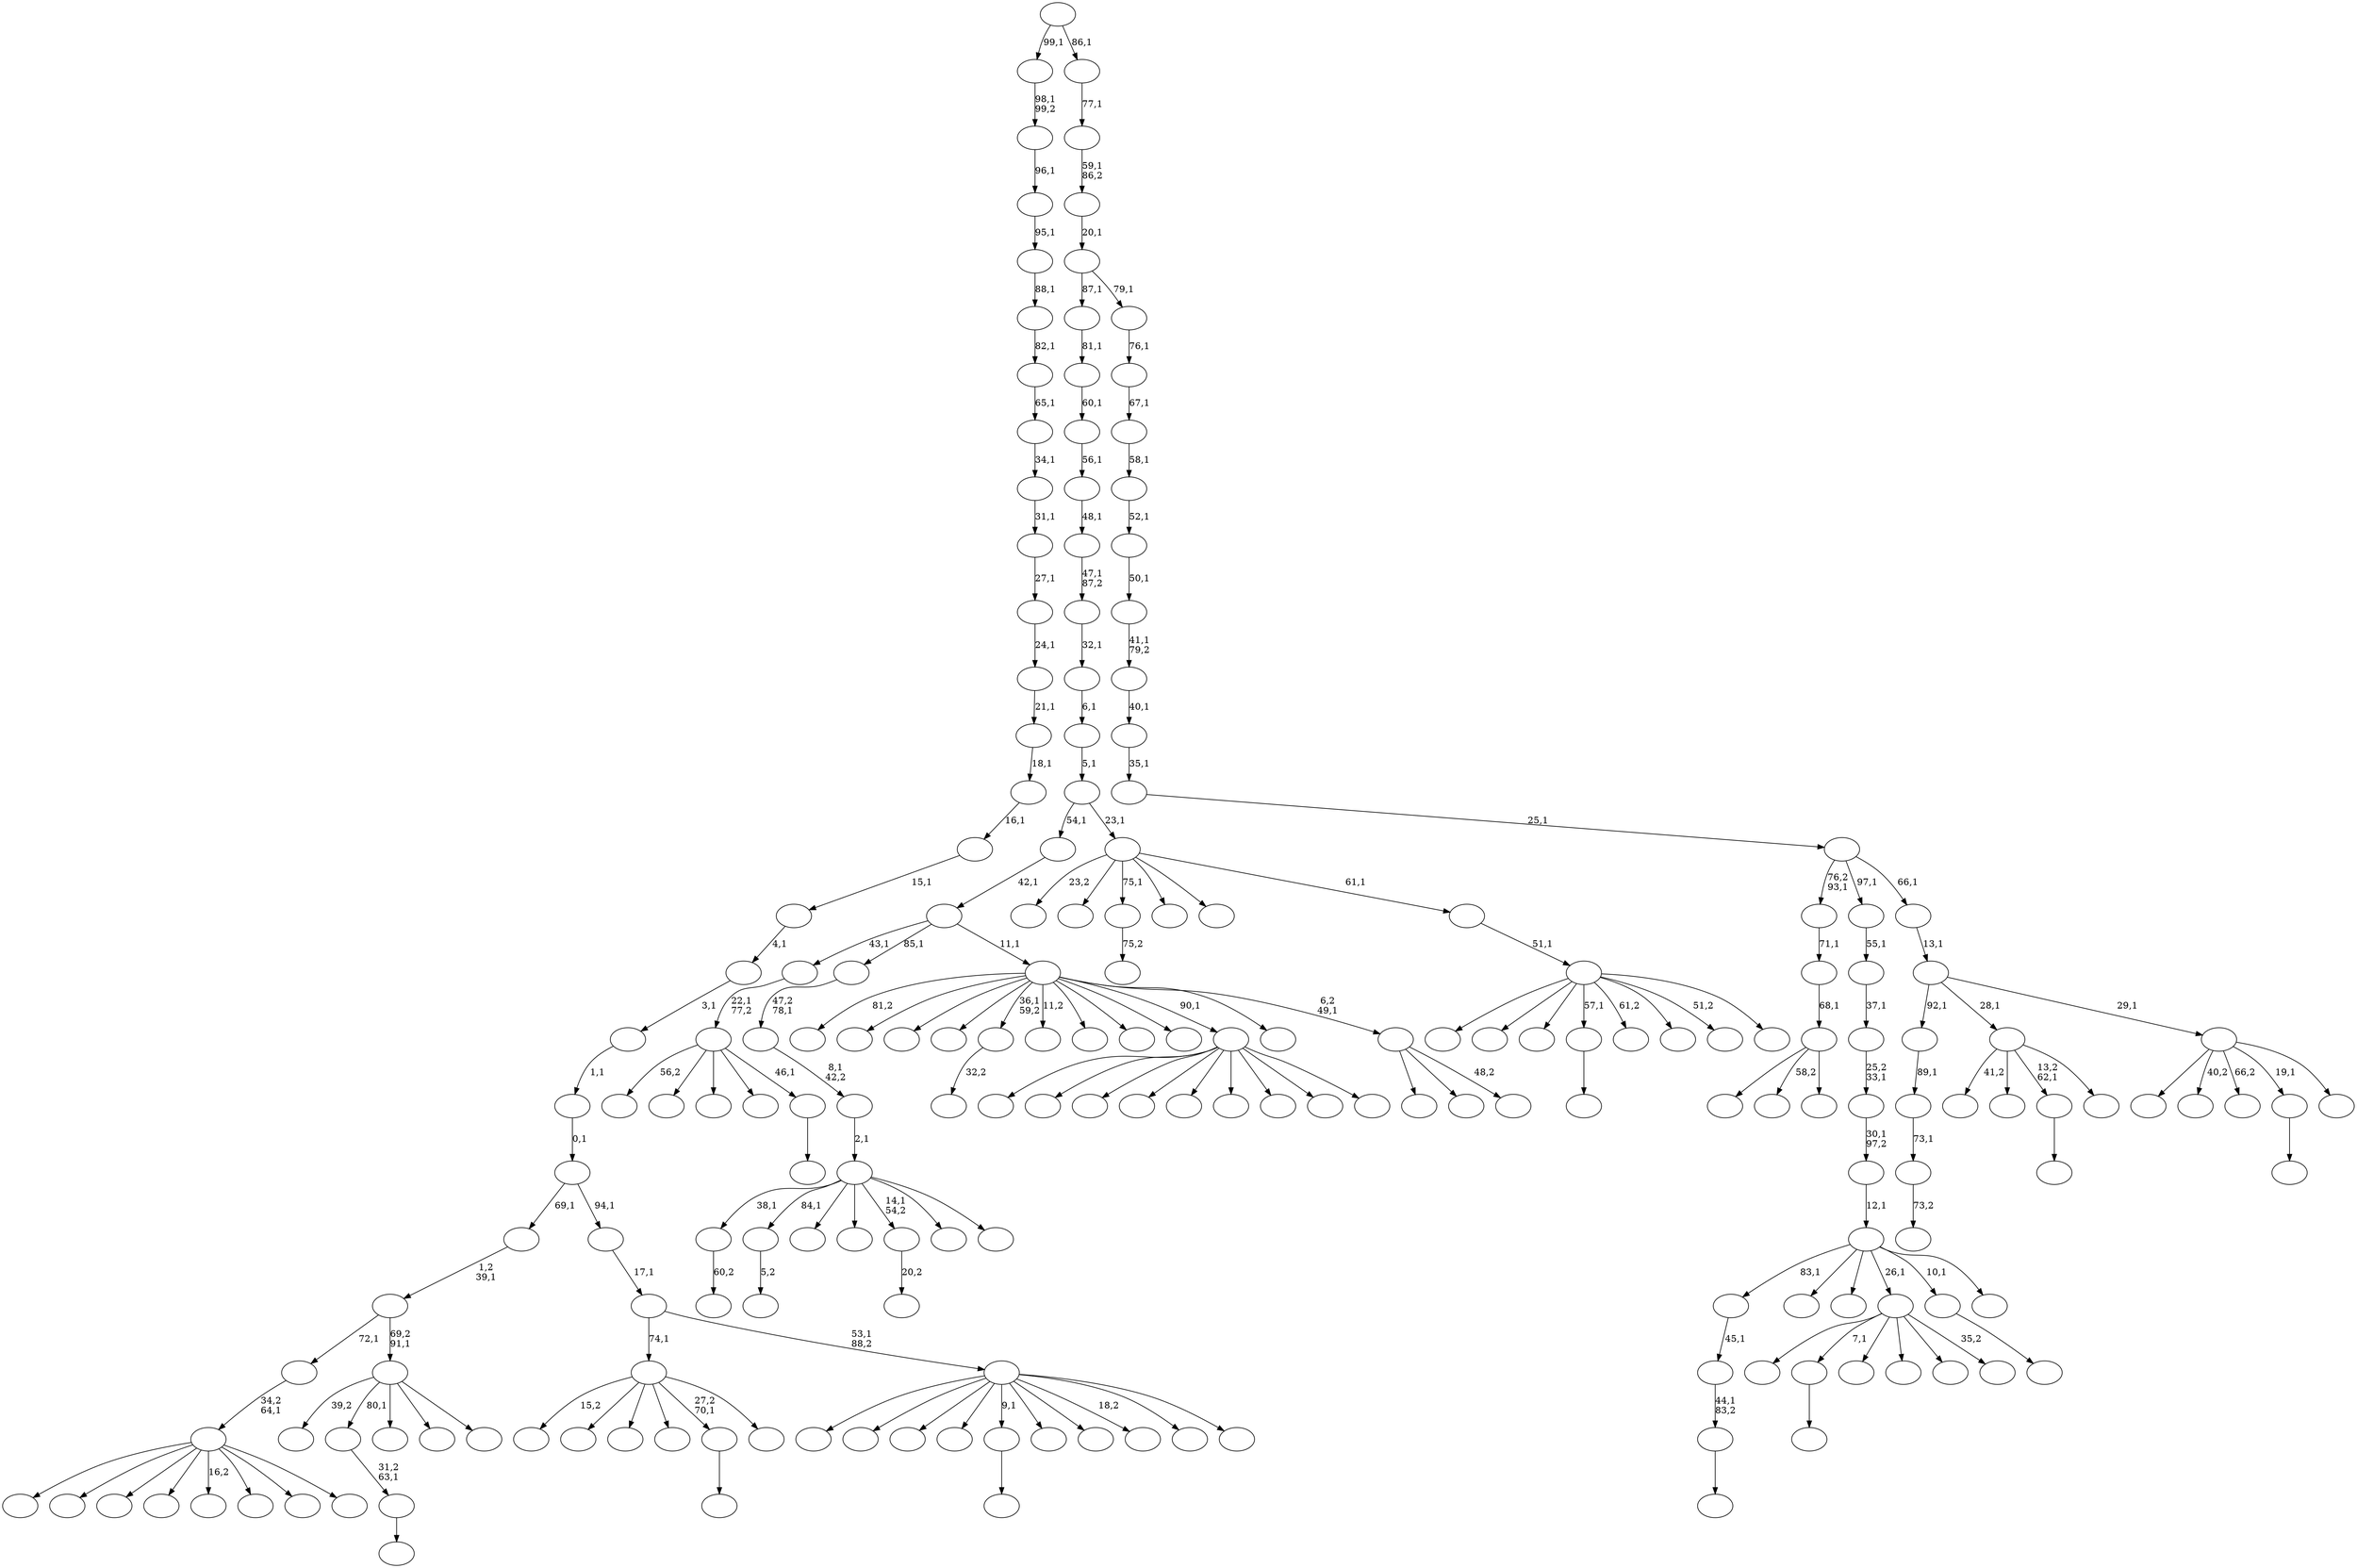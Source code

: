 digraph T {
	200 [label=""]
	199 [label=""]
	198 [label=""]
	197 [label=""]
	196 [label=""]
	195 [label=""]
	194 [label=""]
	193 [label=""]
	192 [label=""]
	191 [label=""]
	190 [label=""]
	189 [label=""]
	188 [label=""]
	187 [label=""]
	186 [label=""]
	185 [label=""]
	184 [label=""]
	183 [label=""]
	182 [label=""]
	181 [label=""]
	180 [label=""]
	179 [label=""]
	178 [label=""]
	177 [label=""]
	176 [label=""]
	175 [label=""]
	174 [label=""]
	173 [label=""]
	172 [label=""]
	171 [label=""]
	170 [label=""]
	169 [label=""]
	168 [label=""]
	167 [label=""]
	166 [label=""]
	165 [label=""]
	164 [label=""]
	163 [label=""]
	162 [label=""]
	161 [label=""]
	160 [label=""]
	159 [label=""]
	158 [label=""]
	157 [label=""]
	156 [label=""]
	155 [label=""]
	154 [label=""]
	153 [label=""]
	152 [label=""]
	151 [label=""]
	150 [label=""]
	149 [label=""]
	148 [label=""]
	147 [label=""]
	146 [label=""]
	145 [label=""]
	144 [label=""]
	143 [label=""]
	142 [label=""]
	141 [label=""]
	140 [label=""]
	139 [label=""]
	138 [label=""]
	137 [label=""]
	136 [label=""]
	135 [label=""]
	134 [label=""]
	133 [label=""]
	132 [label=""]
	131 [label=""]
	130 [label=""]
	129 [label=""]
	128 [label=""]
	127 [label=""]
	126 [label=""]
	125 [label=""]
	124 [label=""]
	123 [label=""]
	122 [label=""]
	121 [label=""]
	120 [label=""]
	119 [label=""]
	118 [label=""]
	117 [label=""]
	116 [label=""]
	115 [label=""]
	114 [label=""]
	113 [label=""]
	112 [label=""]
	111 [label=""]
	110 [label=""]
	109 [label=""]
	108 [label=""]
	107 [label=""]
	106 [label=""]
	105 [label=""]
	104 [label=""]
	103 [label=""]
	102 [label=""]
	101 [label=""]
	100 [label=""]
	99 [label=""]
	98 [label=""]
	97 [label=""]
	96 [label=""]
	95 [label=""]
	94 [label=""]
	93 [label=""]
	92 [label=""]
	91 [label=""]
	90 [label=""]
	89 [label=""]
	88 [label=""]
	87 [label=""]
	86 [label=""]
	85 [label=""]
	84 [label=""]
	83 [label=""]
	82 [label=""]
	81 [label=""]
	80 [label=""]
	79 [label=""]
	78 [label=""]
	77 [label=""]
	76 [label=""]
	75 [label=""]
	74 [label=""]
	73 [label=""]
	72 [label=""]
	71 [label=""]
	70 [label=""]
	69 [label=""]
	68 [label=""]
	67 [label=""]
	66 [label=""]
	65 [label=""]
	64 [label=""]
	63 [label=""]
	62 [label=""]
	61 [label=""]
	60 [label=""]
	59 [label=""]
	58 [label=""]
	57 [label=""]
	56 [label=""]
	55 [label=""]
	54 [label=""]
	53 [label=""]
	52 [label=""]
	51 [label=""]
	50 [label=""]
	49 [label=""]
	48 [label=""]
	47 [label=""]
	46 [label=""]
	45 [label=""]
	44 [label=""]
	43 [label=""]
	42 [label=""]
	41 [label=""]
	40 [label=""]
	39 [label=""]
	38 [label=""]
	37 [label=""]
	36 [label=""]
	35 [label=""]
	34 [label=""]
	33 [label=""]
	32 [label=""]
	31 [label=""]
	30 [label=""]
	29 [label=""]
	28 [label=""]
	27 [label=""]
	26 [label=""]
	25 [label=""]
	24 [label=""]
	23 [label=""]
	22 [label=""]
	21 [label=""]
	20 [label=""]
	19 [label=""]
	18 [label=""]
	17 [label=""]
	16 [label=""]
	15 [label=""]
	14 [label=""]
	13 [label=""]
	12 [label=""]
	11 [label=""]
	10 [label=""]
	9 [label=""]
	8 [label=""]
	7 [label=""]
	6 [label=""]
	5 [label=""]
	4 [label=""]
	3 [label=""]
	2 [label=""]
	1 [label=""]
	0 [label=""]
	196 -> 197 [label="60,2"]
	190 -> 191 [label=""]
	183 -> 184 [label="5,2"]
	178 -> 179 [label="32,2"]
	169 -> 170 [label=""]
	165 -> 166 [label=""]
	164 -> 165 [label="44,1\n83,2"]
	163 -> 164 [label="45,1"]
	157 -> 158 [label=""]
	140 -> 141 [label=""]
	139 -> 148 [label="56,2"]
	139 -> 147 [label=""]
	139 -> 144 [label=""]
	139 -> 143 [label=""]
	139 -> 140 [label="46,1"]
	138 -> 139 [label="22,1\n77,2"]
	135 -> 136 [label="75,2"]
	128 -> 129 [label=""]
	124 -> 125 [label=""]
	123 -> 124 [label="31,2\n63,1"]
	119 -> 120 [label="20,2"]
	110 -> 111 [label=""]
	107 -> 108 [label=""]
	104 -> 194 [label=""]
	104 -> 190 [label="7,1"]
	104 -> 137 [label=""]
	104 -> 132 [label=""]
	104 -> 126 [label=""]
	104 -> 105 [label="35,2"]
	100 -> 101 [label=""]
	97 -> 196 [label="38,1"]
	97 -> 183 [label="84,1"]
	97 -> 152 [label=""]
	97 -> 145 [label=""]
	97 -> 119 [label="14,1\n54,2"]
	97 -> 117 [label=""]
	97 -> 98 [label=""]
	96 -> 97 [label="2,1"]
	95 -> 96 [label="8,1\n42,2"]
	94 -> 95 [label="47,2\n78,1"]
	90 -> 200 [label=""]
	90 -> 188 [label=""]
	90 -> 168 [label=""]
	90 -> 151 [label=""]
	90 -> 149 [label=""]
	90 -> 131 [label=""]
	90 -> 113 [label=""]
	90 -> 93 [label=""]
	90 -> 91 [label=""]
	88 -> 172 [label=""]
	88 -> 112 [label="58,2"]
	88 -> 89 [label=""]
	87 -> 88 [label="68,1"]
	86 -> 87 [label="71,1"]
	83 -> 199 [label=""]
	83 -> 174 [label=""]
	83 -> 155 [label=""]
	83 -> 146 [label=""]
	83 -> 122 [label="16,2"]
	83 -> 116 [label=""]
	83 -> 109 [label=""]
	83 -> 84 [label=""]
	82 -> 83 [label="34,2\n64,1"]
	80 -> 81 [label="73,2"]
	79 -> 80 [label="73,1"]
	78 -> 79 [label="89,1"]
	76 -> 193 [label="41,2"]
	76 -> 167 [label=""]
	76 -> 157 [label="13,2\n62,1"]
	76 -> 77 [label=""]
	73 -> 185 [label="15,2"]
	73 -> 156 [label=""]
	73 -> 142 [label=""]
	73 -> 134 [label=""]
	73 -> 110 [label="27,2\n70,1"]
	73 -> 74 [label=""]
	70 -> 182 [label=""]
	70 -> 175 [label=""]
	70 -> 71 [label="48,2"]
	69 -> 195 [label="81,2"]
	69 -> 189 [label=""]
	69 -> 186 [label=""]
	69 -> 180 [label=""]
	69 -> 178 [label="36,1\n59,2"]
	69 -> 162 [label="11,2"]
	69 -> 127 [label=""]
	69 -> 121 [label=""]
	69 -> 106 [label=""]
	69 -> 90 [label="90,1"]
	69 -> 72 [label=""]
	69 -> 70 [label="6,2\n49,1"]
	68 -> 138 [label="43,1"]
	68 -> 94 [label="85,1"]
	68 -> 69 [label="11,1"]
	67 -> 68 [label="42,1"]
	65 -> 163 [label="83,1"]
	65 -> 159 [label=""]
	65 -> 153 [label=""]
	65 -> 104 [label="26,1"]
	65 -> 100 [label="10,1"]
	65 -> 66 [label=""]
	64 -> 65 [label="12,1"]
	63 -> 64 [label="30,1\n97,2"]
	62 -> 63 [label="25,2\n33,1"]
	61 -> 62 [label="37,1"]
	60 -> 61 [label="55,1"]
	57 -> 171 [label="39,2"]
	57 -> 123 [label="80,1"]
	57 -> 99 [label=""]
	57 -> 92 [label=""]
	57 -> 58 [label=""]
	56 -> 82 [label="72,1"]
	56 -> 57 [label="69,2\n91,1"]
	55 -> 56 [label="1,2\n39,1"]
	53 -> 173 [label=""]
	53 -> 160 [label=""]
	53 -> 150 [label=""]
	53 -> 133 [label=""]
	53 -> 128 [label="9,1"]
	53 -> 115 [label=""]
	53 -> 114 [label=""]
	53 -> 103 [label="18,2"]
	53 -> 75 [label=""]
	53 -> 54 [label=""]
	52 -> 73 [label="74,1"]
	52 -> 53 [label="53,1\n88,2"]
	51 -> 52 [label="17,1"]
	50 -> 55 [label="69,1"]
	50 -> 51 [label="94,1"]
	49 -> 50 [label="0,1"]
	48 -> 49 [label="1,1"]
	47 -> 48 [label="3,1"]
	46 -> 47 [label="4,1"]
	45 -> 46 [label="15,1"]
	44 -> 45 [label="16,1"]
	43 -> 44 [label="18,1"]
	42 -> 43 [label="21,1"]
	41 -> 42 [label="24,1"]
	40 -> 41 [label="27,1"]
	39 -> 40 [label="31,1"]
	38 -> 39 [label="34,1"]
	37 -> 38 [label="65,1"]
	36 -> 37 [label="82,1"]
	35 -> 36 [label="88,1"]
	34 -> 35 [label="95,1"]
	33 -> 34 [label="96,1"]
	32 -> 33 [label="98,1\n99,2"]
	30 -> 192 [label=""]
	30 -> 181 [label=""]
	30 -> 176 [label=""]
	30 -> 169 [label="57,1"]
	30 -> 130 [label="61,2"]
	30 -> 118 [label=""]
	30 -> 102 [label="51,2"]
	30 -> 31 [label=""]
	29 -> 30 [label="51,1"]
	28 -> 198 [label="23,2"]
	28 -> 187 [label=""]
	28 -> 135 [label="75,1"]
	28 -> 85 [label=""]
	28 -> 59 [label=""]
	28 -> 29 [label="61,1"]
	27 -> 67 [label="54,1"]
	27 -> 28 [label="23,1"]
	26 -> 27 [label="5,1"]
	25 -> 26 [label="6,1"]
	24 -> 25 [label="32,1"]
	23 -> 24 [label="47,1\n87,2"]
	22 -> 23 [label="48,1"]
	21 -> 22 [label="56,1"]
	20 -> 21 [label="60,1"]
	19 -> 20 [label="81,1"]
	17 -> 177 [label=""]
	17 -> 161 [label="40,2"]
	17 -> 154 [label="66,2"]
	17 -> 107 [label="19,1"]
	17 -> 18 [label=""]
	16 -> 78 [label="92,1"]
	16 -> 76 [label="28,1"]
	16 -> 17 [label="29,1"]
	15 -> 16 [label="13,1"]
	14 -> 86 [label="76,2\n93,1"]
	14 -> 60 [label="97,1"]
	14 -> 15 [label="66,1"]
	13 -> 14 [label="25,1"]
	12 -> 13 [label="35,1"]
	11 -> 12 [label="40,1"]
	10 -> 11 [label="41,1\n79,2"]
	9 -> 10 [label="50,1"]
	8 -> 9 [label="52,1"]
	7 -> 8 [label="58,1"]
	6 -> 7 [label="67,1"]
	5 -> 6 [label="76,1"]
	4 -> 19 [label="87,1"]
	4 -> 5 [label="79,1"]
	3 -> 4 [label="20,1"]
	2 -> 3 [label="59,1\n86,2"]
	1 -> 2 [label="77,1"]
	0 -> 32 [label="99,1"]
	0 -> 1 [label="86,1"]
}
